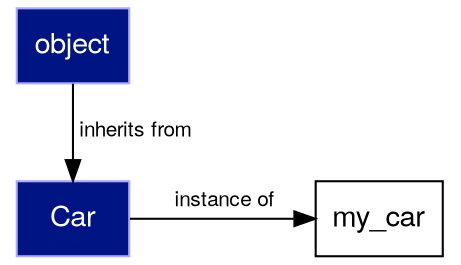 digraph {
    ratio=0.56

    node [
        shape=box
        fontname="Helvetica Neue"
    ]

    edge [
        fontname="Helvetica Neue"
        fontsize=10
    ]

    object, Car[
        style=filled
        fillcolor="#001484"
        color = "#aaaaff"
        fontcolor=white
    ]

    object -> Car [label=" inherits from"]
    Car -> my_car [label=" instance of"]

    {rank = same; Car; my_car}
}